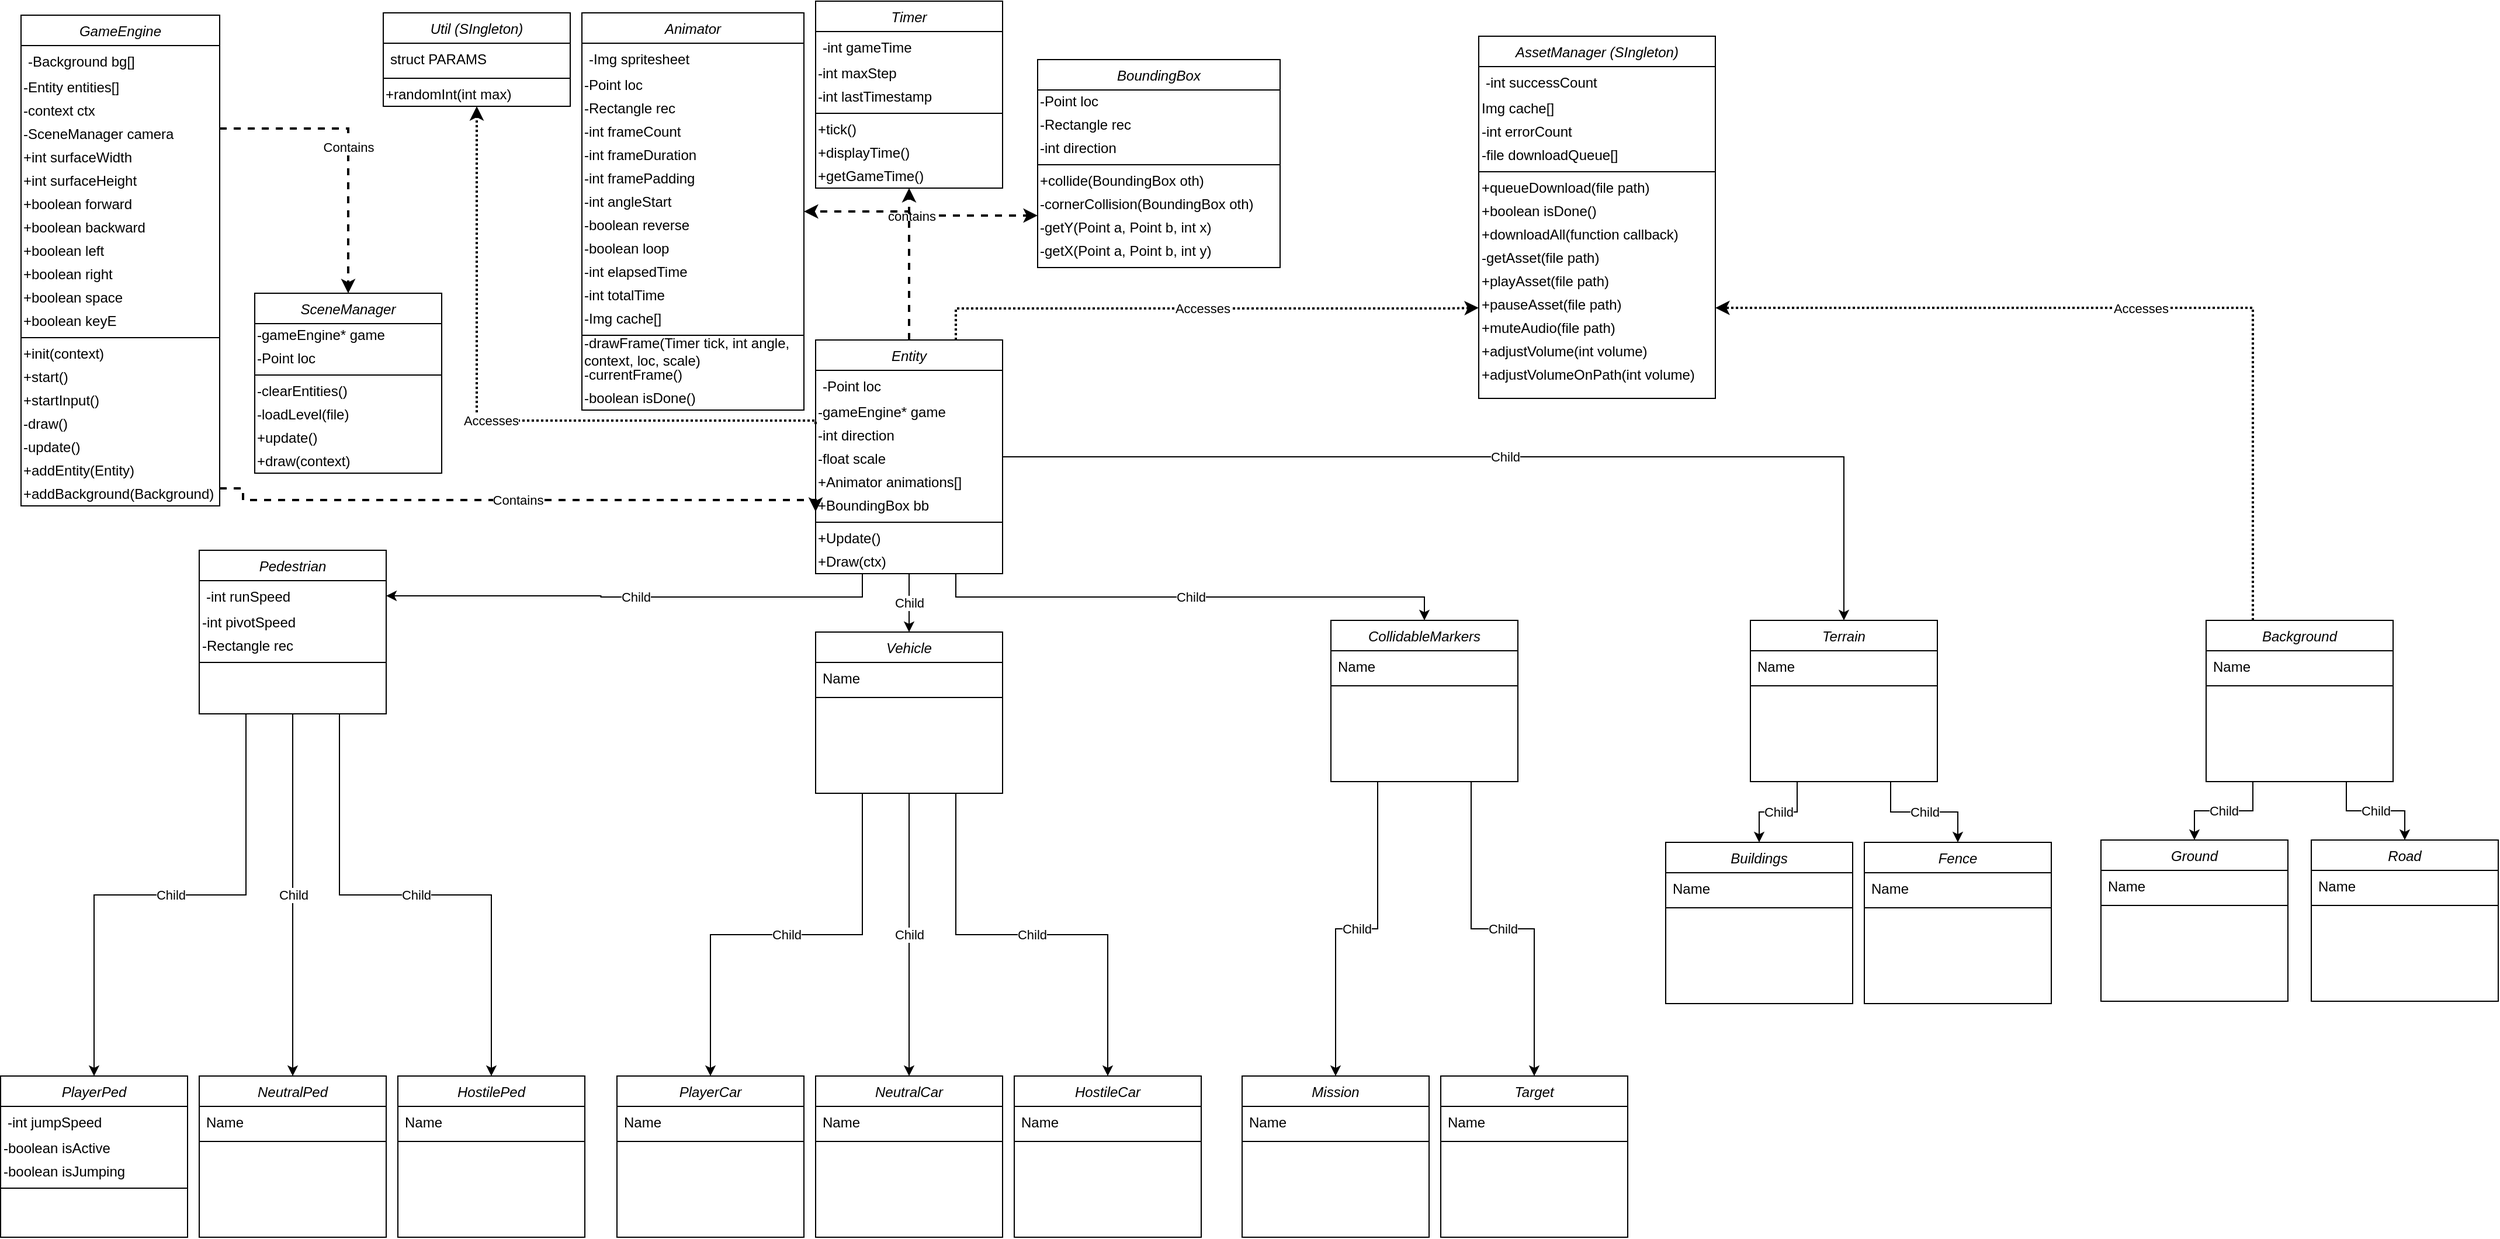 <mxfile version="14.4.3" type="device"><diagram id="C5RBs43oDa-KdzZeNtuy" name="Game"><mxGraphModel dx="967" dy="656" grid="1" gridSize="10" guides="1" tooltips="1" connect="1" arrows="1" fold="1" page="1" pageScale="1" pageWidth="827" pageHeight="1169" math="0" shadow="0"><root><mxCell id="WIyWlLk6GJQsqaUBKTNV-0"/><mxCell id="WIyWlLk6GJQsqaUBKTNV-1" parent="WIyWlLk6GJQsqaUBKTNV-0"/><mxCell id="l1KLPTebDnx1lyu9TXCn-94" value="Contains" style="edgeStyle=orthogonalEdgeStyle;rounded=0;orthogonalLoop=1;jettySize=auto;html=1;exitX=1;exitY=0.25;exitDx=0;exitDy=0;dashed=1;strokeWidth=2;entryX=0.5;entryY=0;entryDx=0;entryDy=0;" parent="WIyWlLk6GJQsqaUBKTNV-1" source="nF-2B61L3fFq7dGXR7lO-26" target="l1KLPTebDnx1lyu9TXCn-67" edge="1"><mxGeometry relative="1" as="geometry"><mxPoint x="380" y="289" as="targetPoint"/><Array as="points"><mxPoint x="320" y="119"/></Array></mxGeometry></mxCell><mxCell id="zkfFHV4jXpPFQw0GAbJ--0" value="GameEngine" style="swimlane;fontStyle=2;align=center;verticalAlign=top;childLayout=stackLayout;horizontal=1;startSize=26;horizontalStack=0;resizeParent=1;resizeLast=0;collapsible=1;marginBottom=0;rounded=0;shadow=0;strokeWidth=1;" parent="WIyWlLk6GJQsqaUBKTNV-1" vertex="1"><mxGeometry x="40" y="22" width="170" height="420" as="geometry"><mxRectangle x="230" y="140" width="160" height="26" as="alternateBounds"/></mxGeometry></mxCell><mxCell id="zkfFHV4jXpPFQw0GAbJ--1" value="-Background bg[]" style="text;align=left;verticalAlign=top;spacingLeft=4;spacingRight=4;overflow=hidden;rotatable=0;points=[[0,0.5],[1,0.5]];portConstraint=eastwest;" parent="zkfFHV4jXpPFQw0GAbJ--0" vertex="1"><mxGeometry y="26" width="170" height="26" as="geometry"/></mxCell><mxCell id="nF-2B61L3fFq7dGXR7lO-11" value="-Entity entities[]" style="text;html=1;strokeColor=none;fillColor=none;align=left;verticalAlign=middle;whiteSpace=wrap;rounded=0;" vertex="1" parent="zkfFHV4jXpPFQw0GAbJ--0"><mxGeometry y="52" width="170" height="20" as="geometry"/></mxCell><mxCell id="nF-2B61L3fFq7dGXR7lO-12" value="-context ctx" style="text;html=1;strokeColor=none;fillColor=none;align=left;verticalAlign=middle;whiteSpace=wrap;rounded=0;" vertex="1" parent="zkfFHV4jXpPFQw0GAbJ--0"><mxGeometry y="72" width="170" height="20" as="geometry"/></mxCell><mxCell id="nF-2B61L3fFq7dGXR7lO-26" value="-SceneManager camera" style="text;html=1;strokeColor=none;fillColor=none;align=left;verticalAlign=middle;whiteSpace=wrap;rounded=0;" vertex="1" parent="zkfFHV4jXpPFQw0GAbJ--0"><mxGeometry y="92" width="170" height="20" as="geometry"/></mxCell><mxCell id="nF-2B61L3fFq7dGXR7lO-23" value="+int surfaceWidth" style="text;html=1;strokeColor=none;fillColor=none;align=left;verticalAlign=middle;whiteSpace=wrap;rounded=0;" vertex="1" parent="zkfFHV4jXpPFQw0GAbJ--0"><mxGeometry y="112" width="170" height="20" as="geometry"/></mxCell><mxCell id="nF-2B61L3fFq7dGXR7lO-25" value="+int surfaceHeight" style="text;html=1;strokeColor=none;fillColor=none;align=left;verticalAlign=middle;whiteSpace=wrap;rounded=0;" vertex="1" parent="zkfFHV4jXpPFQw0GAbJ--0"><mxGeometry y="132" width="170" height="20" as="geometry"/></mxCell><mxCell id="nF-2B61L3fFq7dGXR7lO-13" value="+boolean forward" style="text;html=1;strokeColor=none;fillColor=none;align=left;verticalAlign=middle;whiteSpace=wrap;rounded=0;" vertex="1" parent="zkfFHV4jXpPFQw0GAbJ--0"><mxGeometry y="152" width="170" height="20" as="geometry"/></mxCell><mxCell id="nF-2B61L3fFq7dGXR7lO-16" value="+boolean backward" style="text;html=1;strokeColor=none;fillColor=none;align=left;verticalAlign=middle;whiteSpace=wrap;rounded=0;" vertex="1" parent="zkfFHV4jXpPFQw0GAbJ--0"><mxGeometry y="172" width="170" height="20" as="geometry"/></mxCell><mxCell id="nF-2B61L3fFq7dGXR7lO-18" value="+boolean left" style="text;html=1;strokeColor=none;fillColor=none;align=left;verticalAlign=middle;whiteSpace=wrap;rounded=0;" vertex="1" parent="zkfFHV4jXpPFQw0GAbJ--0"><mxGeometry y="192" width="170" height="20" as="geometry"/></mxCell><mxCell id="nF-2B61L3fFq7dGXR7lO-15" value="+boolean right" style="text;html=1;strokeColor=none;fillColor=none;align=left;verticalAlign=middle;whiteSpace=wrap;rounded=0;" vertex="1" parent="zkfFHV4jXpPFQw0GAbJ--0"><mxGeometry y="212" width="170" height="20" as="geometry"/></mxCell><mxCell id="nF-2B61L3fFq7dGXR7lO-17" value="+boolean space" style="text;html=1;strokeColor=none;fillColor=none;align=left;verticalAlign=middle;whiteSpace=wrap;rounded=0;" vertex="1" parent="zkfFHV4jXpPFQw0GAbJ--0"><mxGeometry y="232" width="170" height="20" as="geometry"/></mxCell><mxCell id="nF-2B61L3fFq7dGXR7lO-14" value="+boolean keyE" style="text;html=1;strokeColor=none;fillColor=none;align=left;verticalAlign=middle;whiteSpace=wrap;rounded=0;" vertex="1" parent="zkfFHV4jXpPFQw0GAbJ--0"><mxGeometry y="252" width="170" height="20" as="geometry"/></mxCell><mxCell id="zkfFHV4jXpPFQw0GAbJ--4" value="" style="line;html=1;strokeWidth=1;align=left;verticalAlign=middle;spacingTop=-1;spacingLeft=3;spacingRight=3;rotatable=0;labelPosition=right;points=[];portConstraint=eastwest;" parent="zkfFHV4jXpPFQw0GAbJ--0" vertex="1"><mxGeometry y="272" width="170" height="8" as="geometry"/></mxCell><mxCell id="nF-2B61L3fFq7dGXR7lO-19" value="+init(context)" style="text;html=1;strokeColor=none;fillColor=none;align=left;verticalAlign=middle;whiteSpace=wrap;rounded=0;" vertex="1" parent="zkfFHV4jXpPFQw0GAbJ--0"><mxGeometry y="280" width="170" height="20" as="geometry"/></mxCell><mxCell id="nF-2B61L3fFq7dGXR7lO-20" value="+start()" style="text;html=1;strokeColor=none;fillColor=none;align=left;verticalAlign=middle;whiteSpace=wrap;rounded=0;" vertex="1" parent="zkfFHV4jXpPFQw0GAbJ--0"><mxGeometry y="300" width="170" height="20" as="geometry"/></mxCell><mxCell id="nF-2B61L3fFq7dGXR7lO-21" value="+startInput()" style="text;html=1;strokeColor=none;fillColor=none;align=left;verticalAlign=middle;whiteSpace=wrap;rounded=0;" vertex="1" parent="zkfFHV4jXpPFQw0GAbJ--0"><mxGeometry y="320" width="170" height="20" as="geometry"/></mxCell><mxCell id="nF-2B61L3fFq7dGXR7lO-7" value="-draw()" style="text;html=1;strokeColor=none;fillColor=none;align=left;verticalAlign=middle;whiteSpace=wrap;rounded=0;" vertex="1" parent="zkfFHV4jXpPFQw0GAbJ--0"><mxGeometry y="340" width="170" height="20" as="geometry"/></mxCell><mxCell id="nF-2B61L3fFq7dGXR7lO-8" value="-update()" style="text;html=1;strokeColor=none;fillColor=none;align=left;verticalAlign=middle;whiteSpace=wrap;rounded=0;" vertex="1" parent="zkfFHV4jXpPFQw0GAbJ--0"><mxGeometry y="360" width="170" height="20" as="geometry"/></mxCell><mxCell id="nF-2B61L3fFq7dGXR7lO-9" value="+addEntity(Entity)" style="text;html=1;strokeColor=none;fillColor=none;align=left;verticalAlign=middle;whiteSpace=wrap;rounded=0;" vertex="1" parent="zkfFHV4jXpPFQw0GAbJ--0"><mxGeometry y="380" width="170" height="20" as="geometry"/></mxCell><mxCell id="nF-2B61L3fFq7dGXR7lO-10" value="+addBackground(Background)" style="text;html=1;strokeColor=none;fillColor=none;align=left;verticalAlign=middle;whiteSpace=wrap;rounded=0;" vertex="1" parent="zkfFHV4jXpPFQw0GAbJ--0"><mxGeometry y="400" width="170" height="20" as="geometry"/></mxCell><mxCell id="l1KLPTebDnx1lyu9TXCn-0" value="AssetManager (SIngleton)" style="swimlane;fontStyle=2;align=center;verticalAlign=top;childLayout=stackLayout;horizontal=1;startSize=26;horizontalStack=0;resizeParent=1;resizeLast=0;collapsible=1;marginBottom=0;rounded=0;shadow=0;strokeWidth=1;" parent="WIyWlLk6GJQsqaUBKTNV-1" vertex="1"><mxGeometry x="1287.5" y="40" width="202.5" height="310" as="geometry"><mxRectangle x="230" y="140" width="160" height="26" as="alternateBounds"/></mxGeometry></mxCell><mxCell id="nF-2B61L3fFq7dGXR7lO-57" value="-int successCount" style="text;align=left;verticalAlign=top;spacingLeft=4;spacingRight=4;overflow=hidden;rotatable=0;points=[[0,0.5],[1,0.5]];portConstraint=eastwest;" vertex="1" parent="l1KLPTebDnx1lyu9TXCn-0"><mxGeometry y="26" width="202.5" height="26" as="geometry"/></mxCell><mxCell id="nF-2B61L3fFq7dGXR7lO-59" value="Img cache[]" style="text;html=1;strokeColor=none;fillColor=none;align=left;verticalAlign=middle;whiteSpace=wrap;rounded=0;" vertex="1" parent="l1KLPTebDnx1lyu9TXCn-0"><mxGeometry y="52" width="202.5" height="20" as="geometry"/></mxCell><mxCell id="nF-2B61L3fFq7dGXR7lO-58" value="-int errorCount" style="text;html=1;strokeColor=none;fillColor=none;align=left;verticalAlign=middle;whiteSpace=wrap;rounded=0;" vertex="1" parent="l1KLPTebDnx1lyu9TXCn-0"><mxGeometry y="72" width="202.5" height="20" as="geometry"/></mxCell><mxCell id="nF-2B61L3fFq7dGXR7lO-60" value="-file downloadQueue[]" style="text;html=1;strokeColor=none;fillColor=none;align=left;verticalAlign=middle;whiteSpace=wrap;rounded=0;" vertex="1" parent="l1KLPTebDnx1lyu9TXCn-0"><mxGeometry y="92" width="202.5" height="20" as="geometry"/></mxCell><mxCell id="l1KLPTebDnx1lyu9TXCn-2" value="" style="line;html=1;strokeWidth=1;align=left;verticalAlign=middle;spacingTop=-1;spacingLeft=3;spacingRight=3;rotatable=0;labelPosition=right;points=[];portConstraint=eastwest;" parent="l1KLPTebDnx1lyu9TXCn-0" vertex="1"><mxGeometry y="112" width="202.5" height="8" as="geometry"/></mxCell><mxCell id="nF-2B61L3fFq7dGXR7lO-74" value="+queueDownload(file path)" style="text;html=1;align=left;verticalAlign=middle;resizable=0;points=[];autosize=1;" vertex="1" parent="l1KLPTebDnx1lyu9TXCn-0"><mxGeometry y="120" width="202.5" height="20" as="geometry"/></mxCell><mxCell id="nF-2B61L3fFq7dGXR7lO-75" value="+boolean isDone()" style="text;html=1;strokeColor=none;fillColor=none;align=left;verticalAlign=middle;whiteSpace=wrap;rounded=0;" vertex="1" parent="l1KLPTebDnx1lyu9TXCn-0"><mxGeometry y="140" width="202.5" height="20" as="geometry"/></mxCell><mxCell id="nF-2B61L3fFq7dGXR7lO-76" value="+downloadAll(function callback)" style="text;html=1;strokeColor=none;fillColor=none;align=left;verticalAlign=middle;whiteSpace=wrap;rounded=0;" vertex="1" parent="l1KLPTebDnx1lyu9TXCn-0"><mxGeometry y="160" width="202.5" height="20" as="geometry"/></mxCell><mxCell id="nF-2B61L3fFq7dGXR7lO-77" value="-getAsset(file path)" style="text;html=1;strokeColor=none;fillColor=none;align=left;verticalAlign=middle;whiteSpace=wrap;rounded=0;" vertex="1" parent="l1KLPTebDnx1lyu9TXCn-0"><mxGeometry y="180" width="202.5" height="20" as="geometry"/></mxCell><mxCell id="nF-2B61L3fFq7dGXR7lO-78" value="+playAsset(file path)" style="text;html=1;strokeColor=none;fillColor=none;align=left;verticalAlign=middle;whiteSpace=wrap;rounded=0;" vertex="1" parent="l1KLPTebDnx1lyu9TXCn-0"><mxGeometry y="200" width="202.5" height="20" as="geometry"/></mxCell><mxCell id="nF-2B61L3fFq7dGXR7lO-79" value="+pauseAsset(file path)" style="text;html=1;strokeColor=none;fillColor=none;align=left;verticalAlign=middle;whiteSpace=wrap;rounded=0;" vertex="1" parent="l1KLPTebDnx1lyu9TXCn-0"><mxGeometry y="220" width="202.5" height="20" as="geometry"/></mxCell><mxCell id="nF-2B61L3fFq7dGXR7lO-80" value="+muteAudio(file path)" style="text;html=1;strokeColor=none;fillColor=none;align=left;verticalAlign=middle;whiteSpace=wrap;rounded=0;" vertex="1" parent="l1KLPTebDnx1lyu9TXCn-0"><mxGeometry y="240" width="202.5" height="20" as="geometry"/></mxCell><mxCell id="nF-2B61L3fFq7dGXR7lO-81" value="+adjustVolume(int volume)" style="text;html=1;strokeColor=none;fillColor=none;align=left;verticalAlign=middle;whiteSpace=wrap;rounded=0;" vertex="1" parent="l1KLPTebDnx1lyu9TXCn-0"><mxGeometry y="260" width="202.5" height="20" as="geometry"/></mxCell><mxCell id="nF-2B61L3fFq7dGXR7lO-82" value="+adjustVolumeOnPath(int volume)" style="text;html=1;strokeColor=none;fillColor=none;align=left;verticalAlign=middle;whiteSpace=wrap;rounded=0;" vertex="1" parent="l1KLPTebDnx1lyu9TXCn-0"><mxGeometry y="280" width="202.5" height="20" as="geometry"/></mxCell><mxCell id="l1KLPTebDnx1lyu9TXCn-3" value="BoundingBox" style="swimlane;fontStyle=2;align=center;verticalAlign=top;childLayout=stackLayout;horizontal=1;startSize=26;horizontalStack=0;resizeParent=1;resizeLast=0;collapsible=1;marginBottom=0;rounded=0;shadow=0;strokeWidth=1;" parent="WIyWlLk6GJQsqaUBKTNV-1" vertex="1"><mxGeometry x="910" y="60" width="207.5" height="178" as="geometry"><mxRectangle x="230" y="140" width="160" height="26" as="alternateBounds"/></mxGeometry></mxCell><mxCell id="nF-2B61L3fFq7dGXR7lO-61" value="-Point loc" style="text;html=1;strokeColor=none;fillColor=none;align=left;verticalAlign=middle;whiteSpace=wrap;rounded=0;" vertex="1" parent="l1KLPTebDnx1lyu9TXCn-3"><mxGeometry y="26" width="207.5" height="20" as="geometry"/></mxCell><mxCell id="nF-2B61L3fFq7dGXR7lO-62" value="-Rectangle rec" style="text;html=1;strokeColor=none;fillColor=none;align=left;verticalAlign=middle;whiteSpace=wrap;rounded=0;" vertex="1" parent="l1KLPTebDnx1lyu9TXCn-3"><mxGeometry y="46" width="207.5" height="20" as="geometry"/></mxCell><mxCell id="nF-2B61L3fFq7dGXR7lO-63" value="-int direction" style="text;html=1;strokeColor=none;fillColor=none;align=left;verticalAlign=middle;whiteSpace=wrap;rounded=0;" vertex="1" parent="l1KLPTebDnx1lyu9TXCn-3"><mxGeometry y="66" width="207.5" height="20" as="geometry"/></mxCell><mxCell id="l1KLPTebDnx1lyu9TXCn-5" value="" style="line;html=1;strokeWidth=1;align=left;verticalAlign=middle;spacingTop=-1;spacingLeft=3;spacingRight=3;rotatable=0;labelPosition=right;points=[];portConstraint=eastwest;" parent="l1KLPTebDnx1lyu9TXCn-3" vertex="1"><mxGeometry y="86" width="207.5" height="8" as="geometry"/></mxCell><mxCell id="nF-2B61L3fFq7dGXR7lO-64" value="+collide(BoundingBox oth)" style="text;html=1;strokeColor=none;fillColor=none;align=left;verticalAlign=middle;whiteSpace=wrap;rounded=0;" vertex="1" parent="l1KLPTebDnx1lyu9TXCn-3"><mxGeometry y="94" width="207.5" height="20" as="geometry"/></mxCell><mxCell id="nF-2B61L3fFq7dGXR7lO-65" value="-cornerCollision(BoundingBox oth)" style="text;html=1;strokeColor=none;fillColor=none;align=left;verticalAlign=middle;whiteSpace=wrap;rounded=0;" vertex="1" parent="l1KLPTebDnx1lyu9TXCn-3"><mxGeometry y="114" width="207.5" height="20" as="geometry"/></mxCell><mxCell id="nF-2B61L3fFq7dGXR7lO-66" value="-getY(Point a, Point b, int x)" style="text;html=1;strokeColor=none;fillColor=none;align=left;verticalAlign=middle;whiteSpace=wrap;rounded=0;" vertex="1" parent="l1KLPTebDnx1lyu9TXCn-3"><mxGeometry y="134" width="207.5" height="20" as="geometry"/></mxCell><mxCell id="nF-2B61L3fFq7dGXR7lO-67" value="-getX(Point a, Point b, int y)" style="text;html=1;strokeColor=none;fillColor=none;align=left;verticalAlign=middle;whiteSpace=wrap;rounded=0;" vertex="1" parent="l1KLPTebDnx1lyu9TXCn-3"><mxGeometry y="154" width="207.5" height="20" as="geometry"/></mxCell><mxCell id="l1KLPTebDnx1lyu9TXCn-6" value="Animator" style="swimlane;fontStyle=2;align=center;verticalAlign=top;childLayout=stackLayout;horizontal=1;startSize=26;horizontalStack=0;resizeParent=1;resizeLast=0;collapsible=1;marginBottom=0;rounded=0;shadow=0;strokeWidth=1;" parent="WIyWlLk6GJQsqaUBKTNV-1" vertex="1"><mxGeometry x="520" y="20" width="190" height="340" as="geometry"><mxRectangle x="230" y="140" width="160" height="26" as="alternateBounds"/></mxGeometry></mxCell><mxCell id="l1KLPTebDnx1lyu9TXCn-7" value="-Img spritesheet" style="text;align=left;verticalAlign=top;spacingLeft=4;spacingRight=4;overflow=hidden;rotatable=0;points=[[0,0.5],[1,0.5]];portConstraint=eastwest;" parent="l1KLPTebDnx1lyu9TXCn-6" vertex="1"><mxGeometry y="26" width="190" height="26" as="geometry"/></mxCell><mxCell id="nF-2B61L3fFq7dGXR7lO-38" value="-Point loc" style="text;html=1;strokeColor=none;fillColor=none;align=left;verticalAlign=middle;whiteSpace=wrap;rounded=0;" vertex="1" parent="l1KLPTebDnx1lyu9TXCn-6"><mxGeometry y="52" width="190" height="20" as="geometry"/></mxCell><mxCell id="nF-2B61L3fFq7dGXR7lO-39" value="-Rectangle rec" style="text;html=1;strokeColor=none;fillColor=none;align=left;verticalAlign=middle;whiteSpace=wrap;rounded=0;" vertex="1" parent="l1KLPTebDnx1lyu9TXCn-6"><mxGeometry y="72" width="190" height="20" as="geometry"/></mxCell><mxCell id="nF-2B61L3fFq7dGXR7lO-40" value="-int frameCount" style="text;html=1;strokeColor=none;fillColor=none;align=left;verticalAlign=middle;whiteSpace=wrap;rounded=0;" vertex="1" parent="l1KLPTebDnx1lyu9TXCn-6"><mxGeometry y="92" width="190" height="20" as="geometry"/></mxCell><mxCell id="nF-2B61L3fFq7dGXR7lO-41" value="-int frameDuration" style="text;html=1;strokeColor=none;fillColor=none;align=left;verticalAlign=middle;whiteSpace=wrap;rounded=0;" vertex="1" parent="l1KLPTebDnx1lyu9TXCn-6"><mxGeometry y="112" width="190" height="20" as="geometry"/></mxCell><mxCell id="nF-2B61L3fFq7dGXR7lO-42" value="-int framePadding" style="text;html=1;strokeColor=none;fillColor=none;align=left;verticalAlign=middle;whiteSpace=wrap;rounded=0;" vertex="1" parent="l1KLPTebDnx1lyu9TXCn-6"><mxGeometry y="132" width="190" height="20" as="geometry"/></mxCell><mxCell id="nF-2B61L3fFq7dGXR7lO-43" value="-int angleStart" style="text;html=1;strokeColor=none;fillColor=none;align=left;verticalAlign=middle;whiteSpace=wrap;rounded=0;" vertex="1" parent="l1KLPTebDnx1lyu9TXCn-6"><mxGeometry y="152" width="190" height="20" as="geometry"/></mxCell><mxCell id="nF-2B61L3fFq7dGXR7lO-44" value="-boolean reverse" style="text;html=1;strokeColor=none;fillColor=none;align=left;verticalAlign=middle;whiteSpace=wrap;rounded=0;" vertex="1" parent="l1KLPTebDnx1lyu9TXCn-6"><mxGeometry y="172" width="190" height="20" as="geometry"/></mxCell><mxCell id="nF-2B61L3fFq7dGXR7lO-45" value="-boolean loop" style="text;html=1;strokeColor=none;fillColor=none;align=left;verticalAlign=middle;whiteSpace=wrap;rounded=0;" vertex="1" parent="l1KLPTebDnx1lyu9TXCn-6"><mxGeometry y="192" width="190" height="20" as="geometry"/></mxCell><mxCell id="nF-2B61L3fFq7dGXR7lO-46" value="-int elapsedTime" style="text;html=1;strokeColor=none;fillColor=none;align=left;verticalAlign=middle;whiteSpace=wrap;rounded=0;" vertex="1" parent="l1KLPTebDnx1lyu9TXCn-6"><mxGeometry y="212" width="190" height="20" as="geometry"/></mxCell><mxCell id="nF-2B61L3fFq7dGXR7lO-47" value="-int totalTime" style="text;html=1;strokeColor=none;fillColor=none;align=left;verticalAlign=middle;whiteSpace=wrap;rounded=0;" vertex="1" parent="l1KLPTebDnx1lyu9TXCn-6"><mxGeometry y="232" width="190" height="20" as="geometry"/></mxCell><mxCell id="nF-2B61L3fFq7dGXR7lO-48" value="-Img cache[]" style="text;html=1;strokeColor=none;fillColor=none;align=left;verticalAlign=middle;whiteSpace=wrap;rounded=0;" vertex="1" parent="l1KLPTebDnx1lyu9TXCn-6"><mxGeometry y="252" width="190" height="20" as="geometry"/></mxCell><mxCell id="l1KLPTebDnx1lyu9TXCn-8" value="" style="line;html=1;strokeWidth=1;align=left;verticalAlign=middle;spacingTop=-1;spacingLeft=3;spacingRight=3;rotatable=0;labelPosition=right;points=[];portConstraint=eastwest;" parent="l1KLPTebDnx1lyu9TXCn-6" vertex="1"><mxGeometry y="272" width="190" height="8" as="geometry"/></mxCell><mxCell id="nF-2B61L3fFq7dGXR7lO-49" value="-drawFrame(Timer tick, int angle, context, loc, scale)" style="text;html=1;strokeColor=none;fillColor=none;align=left;verticalAlign=middle;whiteSpace=wrap;rounded=0;" vertex="1" parent="l1KLPTebDnx1lyu9TXCn-6"><mxGeometry y="280" width="190" height="20" as="geometry"/></mxCell><mxCell id="nF-2B61L3fFq7dGXR7lO-50" value="-currentFrame()" style="text;html=1;strokeColor=none;fillColor=none;align=left;verticalAlign=middle;whiteSpace=wrap;rounded=0;" vertex="1" parent="l1KLPTebDnx1lyu9TXCn-6"><mxGeometry y="300" width="190" height="20" as="geometry"/></mxCell><mxCell id="nF-2B61L3fFq7dGXR7lO-51" value="-boolean isDone()" style="text;html=1;strokeColor=none;fillColor=none;align=left;verticalAlign=middle;whiteSpace=wrap;rounded=0;" vertex="1" parent="l1KLPTebDnx1lyu9TXCn-6"><mxGeometry y="320" width="190" height="20" as="geometry"/></mxCell><mxCell id="l1KLPTebDnx1lyu9TXCn-92" value="Child" style="edgeStyle=orthogonalEdgeStyle;rounded=0;orthogonalLoop=1;jettySize=auto;html=1;exitX=0.25;exitY=1;exitDx=0;exitDy=0;entryX=0.5;entryY=0;entryDx=0;entryDy=0;" parent="WIyWlLk6GJQsqaUBKTNV-1" source="l1KLPTebDnx1lyu9TXCn-9" target="l1KLPTebDnx1lyu9TXCn-12" edge="1"><mxGeometry relative="1" as="geometry"/></mxCell><mxCell id="l1KLPTebDnx1lyu9TXCn-93" value="Child" style="edgeStyle=orthogonalEdgeStyle;rounded=0;orthogonalLoop=1;jettySize=auto;html=1;exitX=0.75;exitY=1;exitDx=0;exitDy=0;entryX=0.5;entryY=0;entryDx=0;entryDy=0;" parent="WIyWlLk6GJQsqaUBKTNV-1" source="l1KLPTebDnx1lyu9TXCn-9" target="l1KLPTebDnx1lyu9TXCn-15" edge="1"><mxGeometry relative="1" as="geometry"/></mxCell><mxCell id="l1KLPTebDnx1lyu9TXCn-98" value="Accesses" style="edgeStyle=orthogonalEdgeStyle;rounded=0;orthogonalLoop=1;jettySize=auto;html=1;exitX=0.25;exitY=0;exitDx=0;exitDy=0;entryX=1;entryY=0.75;entryDx=0;entryDy=0;strokeWidth=2;dashed=1;dashPattern=1 1;" parent="WIyWlLk6GJQsqaUBKTNV-1" source="l1KLPTebDnx1lyu9TXCn-9" target="l1KLPTebDnx1lyu9TXCn-0" edge="1"><mxGeometry relative="1" as="geometry"/></mxCell><mxCell id="l1KLPTebDnx1lyu9TXCn-9" value="Background" style="swimlane;fontStyle=2;align=center;verticalAlign=top;childLayout=stackLayout;horizontal=1;startSize=26;horizontalStack=0;resizeParent=1;resizeLast=0;collapsible=1;marginBottom=0;rounded=0;shadow=0;strokeWidth=1;" parent="WIyWlLk6GJQsqaUBKTNV-1" vertex="1"><mxGeometry x="1910" y="540" width="160" height="138" as="geometry"><mxRectangle x="230" y="140" width="160" height="26" as="alternateBounds"/></mxGeometry></mxCell><mxCell id="l1KLPTebDnx1lyu9TXCn-10" value="Name" style="text;align=left;verticalAlign=top;spacingLeft=4;spacingRight=4;overflow=hidden;rotatable=0;points=[[0,0.5],[1,0.5]];portConstraint=eastwest;" parent="l1KLPTebDnx1lyu9TXCn-9" vertex="1"><mxGeometry y="26" width="160" height="26" as="geometry"/></mxCell><mxCell id="l1KLPTebDnx1lyu9TXCn-11" value="" style="line;html=1;strokeWidth=1;align=left;verticalAlign=middle;spacingTop=-1;spacingLeft=3;spacingRight=3;rotatable=0;labelPosition=right;points=[];portConstraint=eastwest;" parent="l1KLPTebDnx1lyu9TXCn-9" vertex="1"><mxGeometry y="52" width="160" height="8" as="geometry"/></mxCell><mxCell id="l1KLPTebDnx1lyu9TXCn-12" value="Ground" style="swimlane;fontStyle=2;align=center;verticalAlign=top;childLayout=stackLayout;horizontal=1;startSize=26;horizontalStack=0;resizeParent=1;resizeLast=0;collapsible=1;marginBottom=0;rounded=0;shadow=0;strokeWidth=1;" parent="WIyWlLk6GJQsqaUBKTNV-1" vertex="1"><mxGeometry x="1820" y="728" width="160" height="138" as="geometry"><mxRectangle x="230" y="140" width="160" height="26" as="alternateBounds"/></mxGeometry></mxCell><mxCell id="l1KLPTebDnx1lyu9TXCn-13" value="Name" style="text;align=left;verticalAlign=top;spacingLeft=4;spacingRight=4;overflow=hidden;rotatable=0;points=[[0,0.5],[1,0.5]];portConstraint=eastwest;" parent="l1KLPTebDnx1lyu9TXCn-12" vertex="1"><mxGeometry y="26" width="160" height="26" as="geometry"/></mxCell><mxCell id="l1KLPTebDnx1lyu9TXCn-14" value="" style="line;html=1;strokeWidth=1;align=left;verticalAlign=middle;spacingTop=-1;spacingLeft=3;spacingRight=3;rotatable=0;labelPosition=right;points=[];portConstraint=eastwest;" parent="l1KLPTebDnx1lyu9TXCn-12" vertex="1"><mxGeometry y="52" width="160" height="8" as="geometry"/></mxCell><mxCell id="l1KLPTebDnx1lyu9TXCn-15" value="Road" style="swimlane;fontStyle=2;align=center;verticalAlign=top;childLayout=stackLayout;horizontal=1;startSize=26;horizontalStack=0;resizeParent=1;resizeLast=0;collapsible=1;marginBottom=0;rounded=0;shadow=0;strokeWidth=1;" parent="WIyWlLk6GJQsqaUBKTNV-1" vertex="1"><mxGeometry x="2000" y="728" width="160" height="138" as="geometry"><mxRectangle x="230" y="140" width="160" height="26" as="alternateBounds"/></mxGeometry></mxCell><mxCell id="l1KLPTebDnx1lyu9TXCn-16" value="Name" style="text;align=left;verticalAlign=top;spacingLeft=4;spacingRight=4;overflow=hidden;rotatable=0;points=[[0,0.5],[1,0.5]];portConstraint=eastwest;" parent="l1KLPTebDnx1lyu9TXCn-15" vertex="1"><mxGeometry y="26" width="160" height="26" as="geometry"/></mxCell><mxCell id="l1KLPTebDnx1lyu9TXCn-17" value="" style="line;html=1;strokeWidth=1;align=left;verticalAlign=middle;spacingTop=-1;spacingLeft=3;spacingRight=3;rotatable=0;labelPosition=right;points=[];portConstraint=eastwest;" parent="l1KLPTebDnx1lyu9TXCn-15" vertex="1"><mxGeometry y="52" width="160" height="8" as="geometry"/></mxCell><mxCell id="l1KLPTebDnx1lyu9TXCn-18" value="Buildings" style="swimlane;fontStyle=2;align=center;verticalAlign=top;childLayout=stackLayout;horizontal=1;startSize=26;horizontalStack=0;resizeParent=1;resizeLast=0;collapsible=1;marginBottom=0;rounded=0;shadow=0;strokeWidth=1;" parent="WIyWlLk6GJQsqaUBKTNV-1" vertex="1"><mxGeometry x="1447.5" y="730" width="160" height="138" as="geometry"><mxRectangle x="230" y="140" width="160" height="26" as="alternateBounds"/></mxGeometry></mxCell><mxCell id="l1KLPTebDnx1lyu9TXCn-19" value="Name" style="text;align=left;verticalAlign=top;spacingLeft=4;spacingRight=4;overflow=hidden;rotatable=0;points=[[0,0.5],[1,0.5]];portConstraint=eastwest;" parent="l1KLPTebDnx1lyu9TXCn-18" vertex="1"><mxGeometry y="26" width="160" height="26" as="geometry"/></mxCell><mxCell id="l1KLPTebDnx1lyu9TXCn-20" value="" style="line;html=1;strokeWidth=1;align=left;verticalAlign=middle;spacingTop=-1;spacingLeft=3;spacingRight=3;rotatable=0;labelPosition=right;points=[];portConstraint=eastwest;" parent="l1KLPTebDnx1lyu9TXCn-18" vertex="1"><mxGeometry y="52" width="160" height="8" as="geometry"/></mxCell><mxCell id="l1KLPTebDnx1lyu9TXCn-82" value="Child" style="edgeStyle=orthogonalEdgeStyle;rounded=0;orthogonalLoop=1;jettySize=auto;html=1;exitX=0.25;exitY=1;exitDx=0;exitDy=0;entryX=0.5;entryY=0;entryDx=0;entryDy=0;" parent="WIyWlLk6GJQsqaUBKTNV-1" source="l1KLPTebDnx1lyu9TXCn-21" target="l1KLPTebDnx1lyu9TXCn-33" edge="1"><mxGeometry relative="1" as="geometry"/></mxCell><mxCell id="l1KLPTebDnx1lyu9TXCn-83" value="Child" style="edgeStyle=orthogonalEdgeStyle;rounded=0;orthogonalLoop=1;jettySize=auto;html=1;exitX=0.5;exitY=1;exitDx=0;exitDy=0;entryX=0.5;entryY=0;entryDx=0;entryDy=0;" parent="WIyWlLk6GJQsqaUBKTNV-1" source="l1KLPTebDnx1lyu9TXCn-21" target="l1KLPTebDnx1lyu9TXCn-36" edge="1"><mxGeometry relative="1" as="geometry"/></mxCell><mxCell id="l1KLPTebDnx1lyu9TXCn-84" value="Child" style="edgeStyle=orthogonalEdgeStyle;rounded=0;orthogonalLoop=1;jettySize=auto;html=1;exitX=0.75;exitY=1;exitDx=0;exitDy=0;entryX=0.5;entryY=0;entryDx=0;entryDy=0;" parent="WIyWlLk6GJQsqaUBKTNV-1" source="l1KLPTebDnx1lyu9TXCn-21" target="l1KLPTebDnx1lyu9TXCn-49" edge="1"><mxGeometry relative="1" as="geometry"/></mxCell><mxCell id="l1KLPTebDnx1lyu9TXCn-21" value="Pedestrian" style="swimlane;fontStyle=2;align=center;verticalAlign=top;childLayout=stackLayout;horizontal=1;startSize=26;horizontalStack=0;resizeParent=1;resizeLast=0;collapsible=1;marginBottom=0;rounded=0;shadow=0;strokeWidth=1;" parent="WIyWlLk6GJQsqaUBKTNV-1" vertex="1"><mxGeometry x="192.5" y="480" width="160" height="140" as="geometry"><mxRectangle x="230" y="140" width="160" height="26" as="alternateBounds"/></mxGeometry></mxCell><mxCell id="l1KLPTebDnx1lyu9TXCn-22" value="-int runSpeed" style="text;align=left;verticalAlign=top;spacingLeft=4;spacingRight=4;overflow=hidden;rotatable=0;points=[[0,0.5],[1,0.5]];portConstraint=eastwest;" parent="l1KLPTebDnx1lyu9TXCn-21" vertex="1"><mxGeometry y="26" width="160" height="26" as="geometry"/></mxCell><mxCell id="nF-2B61L3fFq7dGXR7lO-84" value="-int pivotSpeed" style="text;html=1;strokeColor=none;fillColor=none;align=left;verticalAlign=middle;whiteSpace=wrap;rounded=0;" vertex="1" parent="l1KLPTebDnx1lyu9TXCn-21"><mxGeometry y="52" width="160" height="20" as="geometry"/></mxCell><mxCell id="nF-2B61L3fFq7dGXR7lO-85" value="-Rectangle rec" style="text;html=1;strokeColor=none;fillColor=none;align=left;verticalAlign=middle;whiteSpace=wrap;rounded=0;" vertex="1" parent="l1KLPTebDnx1lyu9TXCn-21"><mxGeometry y="72" width="160" height="20" as="geometry"/></mxCell><mxCell id="l1KLPTebDnx1lyu9TXCn-23" value="" style="line;html=1;strokeWidth=1;align=left;verticalAlign=middle;spacingTop=-1;spacingLeft=3;spacingRight=3;rotatable=0;labelPosition=right;points=[];portConstraint=eastwest;" parent="l1KLPTebDnx1lyu9TXCn-21" vertex="1"><mxGeometry y="92" width="160" height="8" as="geometry"/></mxCell><mxCell id="l1KLPTebDnx1lyu9TXCn-85" value="Child" style="edgeStyle=orthogonalEdgeStyle;rounded=0;orthogonalLoop=1;jettySize=auto;html=1;exitX=0.5;exitY=1;exitDx=0;exitDy=0;entryX=0.5;entryY=0;entryDx=0;entryDy=0;" parent="WIyWlLk6GJQsqaUBKTNV-1" source="l1KLPTebDnx1lyu9TXCn-24" target="l1KLPTebDnx1lyu9TXCn-30" edge="1"><mxGeometry relative="1" as="geometry"/></mxCell><mxCell id="l1KLPTebDnx1lyu9TXCn-86" value="Child" style="edgeStyle=orthogonalEdgeStyle;rounded=0;orthogonalLoop=1;jettySize=auto;html=1;exitX=0.25;exitY=1;exitDx=0;exitDy=0;entryX=0.5;entryY=0;entryDx=0;entryDy=0;" parent="WIyWlLk6GJQsqaUBKTNV-1" source="l1KLPTebDnx1lyu9TXCn-24" target="l1KLPTebDnx1lyu9TXCn-27" edge="1"><mxGeometry relative="1" as="geometry"/></mxCell><mxCell id="l1KLPTebDnx1lyu9TXCn-87" value="Child" style="edgeStyle=orthogonalEdgeStyle;rounded=0;orthogonalLoop=1;jettySize=auto;html=1;exitX=0.75;exitY=1;exitDx=0;exitDy=0;entryX=0.5;entryY=0;entryDx=0;entryDy=0;" parent="WIyWlLk6GJQsqaUBKTNV-1" source="l1KLPTebDnx1lyu9TXCn-24" target="l1KLPTebDnx1lyu9TXCn-52" edge="1"><mxGeometry relative="1" as="geometry"/></mxCell><mxCell id="l1KLPTebDnx1lyu9TXCn-24" value="Vehicle" style="swimlane;fontStyle=2;align=center;verticalAlign=top;childLayout=stackLayout;horizontal=1;startSize=26;horizontalStack=0;resizeParent=1;resizeLast=0;collapsible=1;marginBottom=0;rounded=0;shadow=0;strokeWidth=1;" parent="WIyWlLk6GJQsqaUBKTNV-1" vertex="1"><mxGeometry x="720" y="550" width="160" height="138" as="geometry"><mxRectangle x="230" y="140" width="160" height="26" as="alternateBounds"/></mxGeometry></mxCell><mxCell id="l1KLPTebDnx1lyu9TXCn-25" value="Name" style="text;align=left;verticalAlign=top;spacingLeft=4;spacingRight=4;overflow=hidden;rotatable=0;points=[[0,0.5],[1,0.5]];portConstraint=eastwest;" parent="l1KLPTebDnx1lyu9TXCn-24" vertex="1"><mxGeometry y="26" width="160" height="26" as="geometry"/></mxCell><mxCell id="l1KLPTebDnx1lyu9TXCn-26" value="" style="line;html=1;strokeWidth=1;align=left;verticalAlign=middle;spacingTop=-1;spacingLeft=3;spacingRight=3;rotatable=0;labelPosition=right;points=[];portConstraint=eastwest;" parent="l1KLPTebDnx1lyu9TXCn-24" vertex="1"><mxGeometry y="52" width="160" height="8" as="geometry"/></mxCell><mxCell id="l1KLPTebDnx1lyu9TXCn-27" value="PlayerCar" style="swimlane;fontStyle=2;align=center;verticalAlign=top;childLayout=stackLayout;horizontal=1;startSize=26;horizontalStack=0;resizeParent=1;resizeLast=0;collapsible=1;marginBottom=0;rounded=0;shadow=0;strokeWidth=1;" parent="WIyWlLk6GJQsqaUBKTNV-1" vertex="1"><mxGeometry x="550" y="930" width="160" height="138" as="geometry"><mxRectangle x="230" y="140" width="160" height="26" as="alternateBounds"/></mxGeometry></mxCell><mxCell id="l1KLPTebDnx1lyu9TXCn-28" value="Name" style="text;align=left;verticalAlign=top;spacingLeft=4;spacingRight=4;overflow=hidden;rotatable=0;points=[[0,0.5],[1,0.5]];portConstraint=eastwest;" parent="l1KLPTebDnx1lyu9TXCn-27" vertex="1"><mxGeometry y="26" width="160" height="26" as="geometry"/></mxCell><mxCell id="l1KLPTebDnx1lyu9TXCn-29" value="" style="line;html=1;strokeWidth=1;align=left;verticalAlign=middle;spacingTop=-1;spacingLeft=3;spacingRight=3;rotatable=0;labelPosition=right;points=[];portConstraint=eastwest;" parent="l1KLPTebDnx1lyu9TXCn-27" vertex="1"><mxGeometry y="52" width="160" height="8" as="geometry"/></mxCell><mxCell id="l1KLPTebDnx1lyu9TXCn-30" value="NeutralCar" style="swimlane;fontStyle=2;align=center;verticalAlign=top;childLayout=stackLayout;horizontal=1;startSize=26;horizontalStack=0;resizeParent=1;resizeLast=0;collapsible=1;marginBottom=0;rounded=0;shadow=0;strokeWidth=1;" parent="WIyWlLk6GJQsqaUBKTNV-1" vertex="1"><mxGeometry x="720" y="930" width="160" height="138" as="geometry"><mxRectangle x="230" y="140" width="160" height="26" as="alternateBounds"/></mxGeometry></mxCell><mxCell id="l1KLPTebDnx1lyu9TXCn-31" value="Name" style="text;align=left;verticalAlign=top;spacingLeft=4;spacingRight=4;overflow=hidden;rotatable=0;points=[[0,0.5],[1,0.5]];portConstraint=eastwest;" parent="l1KLPTebDnx1lyu9TXCn-30" vertex="1"><mxGeometry y="26" width="160" height="26" as="geometry"/></mxCell><mxCell id="l1KLPTebDnx1lyu9TXCn-32" value="" style="line;html=1;strokeWidth=1;align=left;verticalAlign=middle;spacingTop=-1;spacingLeft=3;spacingRight=3;rotatable=0;labelPosition=right;points=[];portConstraint=eastwest;" parent="l1KLPTebDnx1lyu9TXCn-30" vertex="1"><mxGeometry y="52" width="160" height="8" as="geometry"/></mxCell><mxCell id="l1KLPTebDnx1lyu9TXCn-33" value="PlayerPed" style="swimlane;fontStyle=2;align=center;verticalAlign=top;childLayout=stackLayout;horizontal=1;startSize=26;horizontalStack=0;resizeParent=1;resizeLast=0;collapsible=1;marginBottom=0;rounded=0;shadow=0;strokeWidth=1;" parent="WIyWlLk6GJQsqaUBKTNV-1" vertex="1"><mxGeometry x="22.5" y="930" width="160" height="138" as="geometry"><mxRectangle x="230" y="140" width="160" height="26" as="alternateBounds"/></mxGeometry></mxCell><mxCell id="l1KLPTebDnx1lyu9TXCn-34" value="-int jumpSpeed" style="text;align=left;verticalAlign=top;spacingLeft=4;spacingRight=4;overflow=hidden;rotatable=0;points=[[0,0.5],[1,0.5]];portConstraint=eastwest;" parent="l1KLPTebDnx1lyu9TXCn-33" vertex="1"><mxGeometry y="26" width="160" height="26" as="geometry"/></mxCell><mxCell id="nF-2B61L3fFq7dGXR7lO-86" value="-boolean isActive" style="text;html=1;strokeColor=none;fillColor=none;align=left;verticalAlign=middle;whiteSpace=wrap;rounded=0;" vertex="1" parent="l1KLPTebDnx1lyu9TXCn-33"><mxGeometry y="52" width="160" height="20" as="geometry"/></mxCell><mxCell id="nF-2B61L3fFq7dGXR7lO-87" value="-boolean isJumping" style="text;html=1;strokeColor=none;fillColor=none;align=left;verticalAlign=middle;whiteSpace=wrap;rounded=0;" vertex="1" parent="l1KLPTebDnx1lyu9TXCn-33"><mxGeometry y="72" width="160" height="20" as="geometry"/></mxCell><mxCell id="l1KLPTebDnx1lyu9TXCn-35" value="" style="line;html=1;strokeWidth=1;align=left;verticalAlign=middle;spacingTop=-1;spacingLeft=3;spacingRight=3;rotatable=0;labelPosition=right;points=[];portConstraint=eastwest;" parent="l1KLPTebDnx1lyu9TXCn-33" vertex="1"><mxGeometry y="92" width="160" height="8" as="geometry"/></mxCell><mxCell id="l1KLPTebDnx1lyu9TXCn-36" value="NeutralPed" style="swimlane;fontStyle=2;align=center;verticalAlign=top;childLayout=stackLayout;horizontal=1;startSize=26;horizontalStack=0;resizeParent=1;resizeLast=0;collapsible=1;marginBottom=0;rounded=0;shadow=0;strokeWidth=1;" parent="WIyWlLk6GJQsqaUBKTNV-1" vertex="1"><mxGeometry x="192.5" y="930" width="160" height="138" as="geometry"><mxRectangle x="230" y="140" width="160" height="26" as="alternateBounds"/></mxGeometry></mxCell><mxCell id="l1KLPTebDnx1lyu9TXCn-37" value="Name" style="text;align=left;verticalAlign=top;spacingLeft=4;spacingRight=4;overflow=hidden;rotatable=0;points=[[0,0.5],[1,0.5]];portConstraint=eastwest;" parent="l1KLPTebDnx1lyu9TXCn-36" vertex="1"><mxGeometry y="26" width="160" height="26" as="geometry"/></mxCell><mxCell id="l1KLPTebDnx1lyu9TXCn-38" value="" style="line;html=1;strokeWidth=1;align=left;verticalAlign=middle;spacingTop=-1;spacingLeft=3;spacingRight=3;rotatable=0;labelPosition=right;points=[];portConstraint=eastwest;" parent="l1KLPTebDnx1lyu9TXCn-36" vertex="1"><mxGeometry y="52" width="160" height="8" as="geometry"/></mxCell><mxCell id="l1KLPTebDnx1lyu9TXCn-88" value="Child" style="edgeStyle=orthogonalEdgeStyle;rounded=0;orthogonalLoop=1;jettySize=auto;html=1;exitX=0.25;exitY=1;exitDx=0;exitDy=0;entryX=0.5;entryY=0;entryDx=0;entryDy=0;" parent="WIyWlLk6GJQsqaUBKTNV-1" source="l1KLPTebDnx1lyu9TXCn-39" target="l1KLPTebDnx1lyu9TXCn-42" edge="1"><mxGeometry relative="1" as="geometry"/></mxCell><mxCell id="l1KLPTebDnx1lyu9TXCn-89" value="Child" style="edgeStyle=orthogonalEdgeStyle;rounded=0;orthogonalLoop=1;jettySize=auto;html=1;exitX=0.75;exitY=1;exitDx=0;exitDy=0;entryX=0.5;entryY=0;entryDx=0;entryDy=0;" parent="WIyWlLk6GJQsqaUBKTNV-1" source="l1KLPTebDnx1lyu9TXCn-39" target="l1KLPTebDnx1lyu9TXCn-45" edge="1"><mxGeometry relative="1" as="geometry"/></mxCell><mxCell id="l1KLPTebDnx1lyu9TXCn-39" value="CollidableMarkers" style="swimlane;fontStyle=2;align=center;verticalAlign=top;childLayout=stackLayout;horizontal=1;startSize=26;horizontalStack=0;resizeParent=1;resizeLast=0;collapsible=1;marginBottom=0;rounded=0;shadow=0;strokeWidth=1;" parent="WIyWlLk6GJQsqaUBKTNV-1" vertex="1"><mxGeometry x="1161" y="540" width="160" height="138" as="geometry"><mxRectangle x="230" y="140" width="160" height="26" as="alternateBounds"/></mxGeometry></mxCell><mxCell id="l1KLPTebDnx1lyu9TXCn-40" value="Name" style="text;align=left;verticalAlign=top;spacingLeft=4;spacingRight=4;overflow=hidden;rotatable=0;points=[[0,0.5],[1,0.5]];portConstraint=eastwest;" parent="l1KLPTebDnx1lyu9TXCn-39" vertex="1"><mxGeometry y="26" width="160" height="26" as="geometry"/></mxCell><mxCell id="l1KLPTebDnx1lyu9TXCn-41" value="" style="line;html=1;strokeWidth=1;align=left;verticalAlign=middle;spacingTop=-1;spacingLeft=3;spacingRight=3;rotatable=0;labelPosition=right;points=[];portConstraint=eastwest;" parent="l1KLPTebDnx1lyu9TXCn-39" vertex="1"><mxGeometry y="52" width="160" height="8" as="geometry"/></mxCell><mxCell id="l1KLPTebDnx1lyu9TXCn-42" value="Mission" style="swimlane;fontStyle=2;align=center;verticalAlign=top;childLayout=stackLayout;horizontal=1;startSize=26;horizontalStack=0;resizeParent=1;resizeLast=0;collapsible=1;marginBottom=0;rounded=0;shadow=0;strokeWidth=1;" parent="WIyWlLk6GJQsqaUBKTNV-1" vertex="1"><mxGeometry x="1085" y="930" width="160" height="138" as="geometry"><mxRectangle x="230" y="140" width="160" height="26" as="alternateBounds"/></mxGeometry></mxCell><mxCell id="l1KLPTebDnx1lyu9TXCn-43" value="Name" style="text;align=left;verticalAlign=top;spacingLeft=4;spacingRight=4;overflow=hidden;rotatable=0;points=[[0,0.5],[1,0.5]];portConstraint=eastwest;" parent="l1KLPTebDnx1lyu9TXCn-42" vertex="1"><mxGeometry y="26" width="160" height="26" as="geometry"/></mxCell><mxCell id="l1KLPTebDnx1lyu9TXCn-44" value="" style="line;html=1;strokeWidth=1;align=left;verticalAlign=middle;spacingTop=-1;spacingLeft=3;spacingRight=3;rotatable=0;labelPosition=right;points=[];portConstraint=eastwest;" parent="l1KLPTebDnx1lyu9TXCn-42" vertex="1"><mxGeometry y="52" width="160" height="8" as="geometry"/></mxCell><mxCell id="l1KLPTebDnx1lyu9TXCn-45" value="Target" style="swimlane;fontStyle=2;align=center;verticalAlign=top;childLayout=stackLayout;horizontal=1;startSize=26;horizontalStack=0;resizeParent=1;resizeLast=0;collapsible=1;marginBottom=0;rounded=0;shadow=0;strokeWidth=1;" parent="WIyWlLk6GJQsqaUBKTNV-1" vertex="1"><mxGeometry x="1255" y="930" width="160" height="138" as="geometry"><mxRectangle x="230" y="140" width="160" height="26" as="alternateBounds"/></mxGeometry></mxCell><mxCell id="l1KLPTebDnx1lyu9TXCn-46" value="Name" style="text;align=left;verticalAlign=top;spacingLeft=4;spacingRight=4;overflow=hidden;rotatable=0;points=[[0,0.5],[1,0.5]];portConstraint=eastwest;" parent="l1KLPTebDnx1lyu9TXCn-45" vertex="1"><mxGeometry y="26" width="160" height="26" as="geometry"/></mxCell><mxCell id="l1KLPTebDnx1lyu9TXCn-47" value="" style="line;html=1;strokeWidth=1;align=left;verticalAlign=middle;spacingTop=-1;spacingLeft=3;spacingRight=3;rotatable=0;labelPosition=right;points=[];portConstraint=eastwest;" parent="l1KLPTebDnx1lyu9TXCn-45" vertex="1"><mxGeometry y="52" width="160" height="8" as="geometry"/></mxCell><mxCell id="l1KLPTebDnx1lyu9TXCn-49" value="HostilePed" style="swimlane;fontStyle=2;align=center;verticalAlign=top;childLayout=stackLayout;horizontal=1;startSize=26;horizontalStack=0;resizeParent=1;resizeLast=0;collapsible=1;marginBottom=0;rounded=0;shadow=0;strokeWidth=1;" parent="WIyWlLk6GJQsqaUBKTNV-1" vertex="1"><mxGeometry x="362.5" y="930" width="160" height="138" as="geometry"><mxRectangle x="230" y="140" width="160" height="26" as="alternateBounds"/></mxGeometry></mxCell><mxCell id="l1KLPTebDnx1lyu9TXCn-50" value="Name" style="text;align=left;verticalAlign=top;spacingLeft=4;spacingRight=4;overflow=hidden;rotatable=0;points=[[0,0.5],[1,0.5]];portConstraint=eastwest;" parent="l1KLPTebDnx1lyu9TXCn-49" vertex="1"><mxGeometry y="26" width="160" height="26" as="geometry"/></mxCell><mxCell id="l1KLPTebDnx1lyu9TXCn-51" value="" style="line;html=1;strokeWidth=1;align=left;verticalAlign=middle;spacingTop=-1;spacingLeft=3;spacingRight=3;rotatable=0;labelPosition=right;points=[];portConstraint=eastwest;" parent="l1KLPTebDnx1lyu9TXCn-49" vertex="1"><mxGeometry y="52" width="160" height="8" as="geometry"/></mxCell><mxCell id="l1KLPTebDnx1lyu9TXCn-52" value="HostileCar" style="swimlane;fontStyle=2;align=center;verticalAlign=top;childLayout=stackLayout;horizontal=1;startSize=26;horizontalStack=0;resizeParent=1;resizeLast=0;collapsible=1;marginBottom=0;rounded=0;shadow=0;strokeWidth=1;" parent="WIyWlLk6GJQsqaUBKTNV-1" vertex="1"><mxGeometry x="890" y="930" width="160" height="138" as="geometry"><mxRectangle x="230" y="140" width="160" height="26" as="alternateBounds"/></mxGeometry></mxCell><mxCell id="l1KLPTebDnx1lyu9TXCn-53" value="Name" style="text;align=left;verticalAlign=top;spacingLeft=4;spacingRight=4;overflow=hidden;rotatable=0;points=[[0,0.5],[1,0.5]];portConstraint=eastwest;" parent="l1KLPTebDnx1lyu9TXCn-52" vertex="1"><mxGeometry y="26" width="160" height="26" as="geometry"/></mxCell><mxCell id="l1KLPTebDnx1lyu9TXCn-54" value="" style="line;html=1;strokeWidth=1;align=left;verticalAlign=middle;spacingTop=-1;spacingLeft=3;spacingRight=3;rotatable=0;labelPosition=right;points=[];portConstraint=eastwest;" parent="l1KLPTebDnx1lyu9TXCn-52" vertex="1"><mxGeometry y="52" width="160" height="8" as="geometry"/></mxCell><mxCell id="l1KLPTebDnx1lyu9TXCn-78" value="Child" style="edgeStyle=orthogonalEdgeStyle;rounded=0;orthogonalLoop=1;jettySize=auto;html=1;exitX=0.5;exitY=1;exitDx=0;exitDy=0;entryX=0.5;entryY=0;entryDx=0;entryDy=0;" parent="WIyWlLk6GJQsqaUBKTNV-1" source="l1KLPTebDnx1lyu9TXCn-55" target="l1KLPTebDnx1lyu9TXCn-24" edge="1"><mxGeometry relative="1" as="geometry"/></mxCell><mxCell id="l1KLPTebDnx1lyu9TXCn-79" value="Child" style="edgeStyle=orthogonalEdgeStyle;rounded=0;orthogonalLoop=1;jettySize=auto;html=1;exitX=0.25;exitY=1;exitDx=0;exitDy=0;entryX=1;entryY=0.5;entryDx=0;entryDy=0;" parent="WIyWlLk6GJQsqaUBKTNV-1" source="nF-2B61L3fFq7dGXR7lO-1" target="l1KLPTebDnx1lyu9TXCn-22" edge="1"><mxGeometry relative="1" as="geometry"/></mxCell><mxCell id="l1KLPTebDnx1lyu9TXCn-80" value="Child" style="edgeStyle=orthogonalEdgeStyle;rounded=0;orthogonalLoop=1;jettySize=auto;html=1;exitX=0.75;exitY=1;exitDx=0;exitDy=0;entryX=0.5;entryY=0;entryDx=0;entryDy=0;" parent="WIyWlLk6GJQsqaUBKTNV-1" source="nF-2B61L3fFq7dGXR7lO-1" target="l1KLPTebDnx1lyu9TXCn-39" edge="1"><mxGeometry relative="1" as="geometry"/></mxCell><mxCell id="l1KLPTebDnx1lyu9TXCn-81" value="Child" style="edgeStyle=orthogonalEdgeStyle;rounded=0;orthogonalLoop=1;jettySize=auto;html=1;exitX=1;exitY=0.5;exitDx=0;exitDy=0;entryX=0.5;entryY=0;entryDx=0;entryDy=0;" parent="WIyWlLk6GJQsqaUBKTNV-1" source="l1KLPTebDnx1lyu9TXCn-55" target="l1KLPTebDnx1lyu9TXCn-61" edge="1"><mxGeometry relative="1" as="geometry"/></mxCell><mxCell id="l1KLPTebDnx1lyu9TXCn-102" value="contains" style="edgeStyle=orthogonalEdgeStyle;rounded=0;orthogonalLoop=1;jettySize=auto;html=1;exitX=0.5;exitY=0;exitDx=0;exitDy=0;dashed=1;strokeWidth=2;entryX=0;entryY=0.75;entryDx=0;entryDy=0;" parent="WIyWlLk6GJQsqaUBKTNV-1" source="l1KLPTebDnx1lyu9TXCn-55" target="l1KLPTebDnx1lyu9TXCn-3" edge="1"><mxGeometry relative="1" as="geometry"><Array as="points"><mxPoint x="800" y="194"/></Array><mxPoint x="870" y="190" as="targetPoint"/></mxGeometry></mxCell><mxCell id="l1KLPTebDnx1lyu9TXCn-103" value="Accesses" style="edgeStyle=orthogonalEdgeStyle;rounded=0;orthogonalLoop=1;jettySize=auto;html=1;exitX=0;exitY=0;exitDx=0;exitDy=0;entryX=0.5;entryY=1;entryDx=0;entryDy=0;dashed=1;strokeWidth=2;dashPattern=1 1;" parent="WIyWlLk6GJQsqaUBKTNV-1" source="nF-2B61L3fFq7dGXR7lO-88" target="l1KLPTebDnx1lyu9TXCn-73" edge="1"><mxGeometry relative="1" as="geometry"><Array as="points"><mxPoint x="720" y="369"/><mxPoint x="430" y="369"/></Array></mxGeometry></mxCell><mxCell id="nF-2B61L3fFq7dGXR7lO-37" style="edgeStyle=orthogonalEdgeStyle;rounded=0;orthogonalLoop=1;jettySize=auto;html=1;exitX=0.5;exitY=0;exitDx=0;exitDy=0;entryX=0.5;entryY=1;entryDx=0;entryDy=0;dashed=1;strokeWidth=2;" edge="1" parent="WIyWlLk6GJQsqaUBKTNV-1" source="l1KLPTebDnx1lyu9TXCn-55" target="l1KLPTebDnx1lyu9TXCn-70"><mxGeometry relative="1" as="geometry"/></mxCell><mxCell id="l1KLPTebDnx1lyu9TXCn-55" value="Entity" style="swimlane;fontStyle=2;align=center;verticalAlign=top;childLayout=stackLayout;horizontal=1;startSize=26;horizontalStack=0;resizeParent=1;resizeLast=0;collapsible=1;marginBottom=0;rounded=0;shadow=0;strokeWidth=1;" parent="WIyWlLk6GJQsqaUBKTNV-1" vertex="1"><mxGeometry x="720" y="300" width="160" height="200" as="geometry"><mxRectangle x="230" y="140" width="160" height="26" as="alternateBounds"/></mxGeometry></mxCell><mxCell id="l1KLPTebDnx1lyu9TXCn-56" value="-Point loc" style="text;align=left;verticalAlign=top;spacingLeft=4;spacingRight=4;overflow=hidden;rotatable=0;points=[[0,0.5],[1,0.5]];portConstraint=eastwest;" parent="l1KLPTebDnx1lyu9TXCn-55" vertex="1"><mxGeometry y="26" width="160" height="26" as="geometry"/></mxCell><mxCell id="nF-2B61L3fFq7dGXR7lO-2" value="-gameEngine* game" style="text;html=1;strokeColor=none;fillColor=none;align=left;verticalAlign=middle;whiteSpace=wrap;rounded=0;" vertex="1" parent="l1KLPTebDnx1lyu9TXCn-55"><mxGeometry y="52" width="160" height="20" as="geometry"/></mxCell><mxCell id="nF-2B61L3fFq7dGXR7lO-88" value="-int direction" style="text;html=1;strokeColor=none;fillColor=none;align=left;verticalAlign=middle;whiteSpace=wrap;rounded=0;" vertex="1" parent="l1KLPTebDnx1lyu9TXCn-55"><mxGeometry y="72" width="160" height="20" as="geometry"/></mxCell><mxCell id="nF-2B61L3fFq7dGXR7lO-91" value="-float scale" style="text;html=1;strokeColor=none;fillColor=none;align=left;verticalAlign=middle;whiteSpace=wrap;rounded=0;" vertex="1" parent="l1KLPTebDnx1lyu9TXCn-55"><mxGeometry y="92" width="160" height="20" as="geometry"/></mxCell><mxCell id="nF-2B61L3fFq7dGXR7lO-3" value="+Animator animations[]" style="text;html=1;strokeColor=none;fillColor=none;align=left;verticalAlign=middle;whiteSpace=wrap;rounded=0;" vertex="1" parent="l1KLPTebDnx1lyu9TXCn-55"><mxGeometry y="112" width="160" height="20" as="geometry"/></mxCell><mxCell id="nF-2B61L3fFq7dGXR7lO-6" value="+BoundingBox bb" style="text;html=1;strokeColor=none;fillColor=none;align=left;verticalAlign=middle;whiteSpace=wrap;rounded=0;" vertex="1" parent="l1KLPTebDnx1lyu9TXCn-55"><mxGeometry y="132" width="160" height="20" as="geometry"/></mxCell><mxCell id="l1KLPTebDnx1lyu9TXCn-57" value="" style="line;html=1;strokeWidth=1;align=left;verticalAlign=middle;spacingTop=-1;spacingLeft=3;spacingRight=3;rotatable=0;labelPosition=right;points=[];portConstraint=eastwest;" parent="l1KLPTebDnx1lyu9TXCn-55" vertex="1"><mxGeometry y="152" width="160" height="8" as="geometry"/></mxCell><mxCell id="nF-2B61L3fFq7dGXR7lO-0" value="+Update()" style="text;html=1;align=left;verticalAlign=middle;resizable=0;points=[];autosize=1;" vertex="1" parent="l1KLPTebDnx1lyu9TXCn-55"><mxGeometry y="160" width="160" height="20" as="geometry"/></mxCell><mxCell id="nF-2B61L3fFq7dGXR7lO-1" value="+Draw(ctx)" style="text;html=1;strokeColor=none;fillColor=none;align=left;verticalAlign=middle;whiteSpace=wrap;rounded=0;" vertex="1" parent="l1KLPTebDnx1lyu9TXCn-55"><mxGeometry y="180" width="160" height="20" as="geometry"/></mxCell><mxCell id="l1KLPTebDnx1lyu9TXCn-58" value="Fence" style="swimlane;fontStyle=2;align=center;verticalAlign=top;childLayout=stackLayout;horizontal=1;startSize=26;horizontalStack=0;resizeParent=1;resizeLast=0;collapsible=1;marginBottom=0;rounded=0;shadow=0;strokeWidth=1;" parent="WIyWlLk6GJQsqaUBKTNV-1" vertex="1"><mxGeometry x="1617.5" y="730" width="160" height="138" as="geometry"><mxRectangle x="230" y="140" width="160" height="26" as="alternateBounds"/></mxGeometry></mxCell><mxCell id="l1KLPTebDnx1lyu9TXCn-59" value="Name" style="text;align=left;verticalAlign=top;spacingLeft=4;spacingRight=4;overflow=hidden;rotatable=0;points=[[0,0.5],[1,0.5]];portConstraint=eastwest;" parent="l1KLPTebDnx1lyu9TXCn-58" vertex="1"><mxGeometry y="26" width="160" height="26" as="geometry"/></mxCell><mxCell id="l1KLPTebDnx1lyu9TXCn-60" value="" style="line;html=1;strokeWidth=1;align=left;verticalAlign=middle;spacingTop=-1;spacingLeft=3;spacingRight=3;rotatable=0;labelPosition=right;points=[];portConstraint=eastwest;" parent="l1KLPTebDnx1lyu9TXCn-58" vertex="1"><mxGeometry y="52" width="160" height="8" as="geometry"/></mxCell><mxCell id="l1KLPTebDnx1lyu9TXCn-90" value="Child" style="edgeStyle=orthogonalEdgeStyle;rounded=0;orthogonalLoop=1;jettySize=auto;html=1;exitX=0.25;exitY=1;exitDx=0;exitDy=0;entryX=0.5;entryY=0;entryDx=0;entryDy=0;" parent="WIyWlLk6GJQsqaUBKTNV-1" source="l1KLPTebDnx1lyu9TXCn-61" target="l1KLPTebDnx1lyu9TXCn-18" edge="1"><mxGeometry relative="1" as="geometry"/></mxCell><mxCell id="l1KLPTebDnx1lyu9TXCn-91" value="Child" style="edgeStyle=orthogonalEdgeStyle;rounded=0;orthogonalLoop=1;jettySize=auto;html=1;exitX=0.75;exitY=1;exitDx=0;exitDy=0;entryX=0.5;entryY=0;entryDx=0;entryDy=0;" parent="WIyWlLk6GJQsqaUBKTNV-1" source="l1KLPTebDnx1lyu9TXCn-61" target="l1KLPTebDnx1lyu9TXCn-58" edge="1"><mxGeometry relative="1" as="geometry"/></mxCell><mxCell id="l1KLPTebDnx1lyu9TXCn-61" value="Terrain" style="swimlane;fontStyle=2;align=center;verticalAlign=top;childLayout=stackLayout;horizontal=1;startSize=26;horizontalStack=0;resizeParent=1;resizeLast=0;collapsible=1;marginBottom=0;rounded=0;shadow=0;strokeWidth=1;" parent="WIyWlLk6GJQsqaUBKTNV-1" vertex="1"><mxGeometry x="1520" y="540" width="160" height="138" as="geometry"><mxRectangle x="230" y="140" width="160" height="26" as="alternateBounds"/></mxGeometry></mxCell><mxCell id="l1KLPTebDnx1lyu9TXCn-62" value="Name" style="text;align=left;verticalAlign=top;spacingLeft=4;spacingRight=4;overflow=hidden;rotatable=0;points=[[0,0.5],[1,0.5]];portConstraint=eastwest;" parent="l1KLPTebDnx1lyu9TXCn-61" vertex="1"><mxGeometry y="26" width="160" height="26" as="geometry"/></mxCell><mxCell id="l1KLPTebDnx1lyu9TXCn-63" value="" style="line;html=1;strokeWidth=1;align=left;verticalAlign=middle;spacingTop=-1;spacingLeft=3;spacingRight=3;rotatable=0;labelPosition=right;points=[];portConstraint=eastwest;" parent="l1KLPTebDnx1lyu9TXCn-61" vertex="1"><mxGeometry y="52" width="160" height="8" as="geometry"/></mxCell><mxCell id="l1KLPTebDnx1lyu9TXCn-95" value="Contains" style="edgeStyle=orthogonalEdgeStyle;rounded=0;orthogonalLoop=1;jettySize=auto;html=1;exitX=1;exitY=0.25;exitDx=0;exitDy=0;dashed=1;strokeWidth=2;entryX=0;entryY=0.75;entryDx=0;entryDy=0;" parent="WIyWlLk6GJQsqaUBKTNV-1" source="nF-2B61L3fFq7dGXR7lO-10" target="nF-2B61L3fFq7dGXR7lO-6" edge="1"><mxGeometry relative="1" as="geometry"><mxPoint x="670" y="422" as="targetPoint"/><Array as="points"><mxPoint x="230" y="427"/><mxPoint x="230" y="437"/></Array></mxGeometry></mxCell><mxCell id="l1KLPTebDnx1lyu9TXCn-67" value="SceneManager" style="swimlane;fontStyle=2;align=center;verticalAlign=top;childLayout=stackLayout;horizontal=1;startSize=26;horizontalStack=0;resizeParent=1;resizeLast=0;collapsible=1;marginBottom=0;rounded=0;shadow=0;strokeWidth=1;" parent="WIyWlLk6GJQsqaUBKTNV-1" vertex="1"><mxGeometry x="240" y="260" width="160" height="154" as="geometry"><mxRectangle x="230" y="140" width="160" height="26" as="alternateBounds"/></mxGeometry></mxCell><mxCell id="nF-2B61L3fFq7dGXR7lO-27" value="-gameEngine* game" style="text;html=1;strokeColor=none;fillColor=none;align=left;verticalAlign=middle;whiteSpace=wrap;rounded=0;" vertex="1" parent="l1KLPTebDnx1lyu9TXCn-67"><mxGeometry y="26" width="160" height="20" as="geometry"/></mxCell><mxCell id="nF-2B61L3fFq7dGXR7lO-28" value="-Point loc" style="text;html=1;strokeColor=none;fillColor=none;align=left;verticalAlign=middle;whiteSpace=wrap;rounded=0;" vertex="1" parent="l1KLPTebDnx1lyu9TXCn-67"><mxGeometry y="46" width="160" height="20" as="geometry"/></mxCell><mxCell id="l1KLPTebDnx1lyu9TXCn-69" value="" style="line;html=1;strokeWidth=1;align=left;verticalAlign=middle;spacingTop=-1;spacingLeft=3;spacingRight=3;rotatable=0;labelPosition=right;points=[];portConstraint=eastwest;" parent="l1KLPTebDnx1lyu9TXCn-67" vertex="1"><mxGeometry y="66" width="160" height="8" as="geometry"/></mxCell><mxCell id="nF-2B61L3fFq7dGXR7lO-29" value="-clearEntities()" style="text;html=1;strokeColor=none;fillColor=none;align=left;verticalAlign=middle;whiteSpace=wrap;rounded=0;" vertex="1" parent="l1KLPTebDnx1lyu9TXCn-67"><mxGeometry y="74" width="160" height="20" as="geometry"/></mxCell><mxCell id="nF-2B61L3fFq7dGXR7lO-30" value="-loadLevel(file)" style="text;html=1;strokeColor=none;fillColor=none;align=left;verticalAlign=middle;whiteSpace=wrap;rounded=0;" vertex="1" parent="l1KLPTebDnx1lyu9TXCn-67"><mxGeometry y="94" width="160" height="20" as="geometry"/></mxCell><mxCell id="nF-2B61L3fFq7dGXR7lO-31" value="+update()" style="text;html=1;strokeColor=none;fillColor=none;align=left;verticalAlign=middle;whiteSpace=wrap;rounded=0;" vertex="1" parent="l1KLPTebDnx1lyu9TXCn-67"><mxGeometry y="114" width="160" height="20" as="geometry"/></mxCell><mxCell id="nF-2B61L3fFq7dGXR7lO-32" value="+draw(context)" style="text;html=1;strokeColor=none;fillColor=none;align=left;verticalAlign=middle;whiteSpace=wrap;rounded=0;" vertex="1" parent="l1KLPTebDnx1lyu9TXCn-67"><mxGeometry y="134" width="160" height="20" as="geometry"/></mxCell><mxCell id="l1KLPTebDnx1lyu9TXCn-70" value="Timer" style="swimlane;fontStyle=2;align=center;verticalAlign=top;childLayout=stackLayout;horizontal=1;startSize=26;horizontalStack=0;resizeParent=1;resizeLast=0;collapsible=1;marginBottom=0;rounded=0;shadow=0;strokeWidth=1;" parent="WIyWlLk6GJQsqaUBKTNV-1" vertex="1"><mxGeometry x="720" y="10" width="160" height="160" as="geometry"><mxRectangle x="230" y="140" width="160" height="26" as="alternateBounds"/></mxGeometry></mxCell><mxCell id="l1KLPTebDnx1lyu9TXCn-71" value="-int gameTime" style="text;align=left;verticalAlign=top;spacingLeft=4;spacingRight=4;overflow=hidden;rotatable=0;points=[[0,0.5],[1,0.5]];portConstraint=eastwest;" parent="l1KLPTebDnx1lyu9TXCn-70" vertex="1"><mxGeometry y="26" width="160" height="26" as="geometry"/></mxCell><mxCell id="nF-2B61L3fFq7dGXR7lO-68" value="-int maxStep" style="text;html=1;strokeColor=none;fillColor=none;align=left;verticalAlign=middle;whiteSpace=wrap;rounded=0;" vertex="1" parent="l1KLPTebDnx1lyu9TXCn-70"><mxGeometry y="52" width="160" height="20" as="geometry"/></mxCell><mxCell id="nF-2B61L3fFq7dGXR7lO-69" value="-int lastTimestamp" style="text;html=1;strokeColor=none;fillColor=none;align=left;verticalAlign=middle;whiteSpace=wrap;rounded=0;" vertex="1" parent="l1KLPTebDnx1lyu9TXCn-70"><mxGeometry y="72" width="160" height="20" as="geometry"/></mxCell><mxCell id="l1KLPTebDnx1lyu9TXCn-72" value="" style="line;html=1;strokeWidth=1;align=left;verticalAlign=middle;spacingTop=-1;spacingLeft=3;spacingRight=3;rotatable=0;labelPosition=right;points=[];portConstraint=eastwest;" parent="l1KLPTebDnx1lyu9TXCn-70" vertex="1"><mxGeometry y="92" width="160" height="8" as="geometry"/></mxCell><mxCell id="nF-2B61L3fFq7dGXR7lO-70" value="+tick()" style="text;html=1;strokeColor=none;fillColor=none;align=left;verticalAlign=middle;whiteSpace=wrap;rounded=0;" vertex="1" parent="l1KLPTebDnx1lyu9TXCn-70"><mxGeometry y="100" width="160" height="20" as="geometry"/></mxCell><mxCell id="nF-2B61L3fFq7dGXR7lO-71" value="+displayTime()" style="text;html=1;strokeColor=none;fillColor=none;align=left;verticalAlign=middle;whiteSpace=wrap;rounded=0;" vertex="1" parent="l1KLPTebDnx1lyu9TXCn-70"><mxGeometry y="120" width="160" height="20" as="geometry"/></mxCell><mxCell id="nF-2B61L3fFq7dGXR7lO-72" value="+getGameTime()" style="text;html=1;strokeColor=none;fillColor=none;align=left;verticalAlign=middle;whiteSpace=wrap;rounded=0;" vertex="1" parent="l1KLPTebDnx1lyu9TXCn-70"><mxGeometry y="140" width="160" height="20" as="geometry"/></mxCell><mxCell id="l1KLPTebDnx1lyu9TXCn-96" value="Accesses" style="edgeStyle=orthogonalEdgeStyle;rounded=0;orthogonalLoop=1;jettySize=auto;html=1;exitX=0.75;exitY=0;exitDx=0;exitDy=0;entryX=0;entryY=0.75;entryDx=0;entryDy=0;dashed=1;strokeWidth=2;dashPattern=1 1;" parent="WIyWlLk6GJQsqaUBKTNV-1" source="l1KLPTebDnx1lyu9TXCn-55" target="l1KLPTebDnx1lyu9TXCn-0" edge="1"><mxGeometry relative="1" as="geometry"><Array as="points"><mxPoint x="840" y="273"/><mxPoint x="1260" y="273"/></Array></mxGeometry></mxCell><mxCell id="l1KLPTebDnx1lyu9TXCn-73" value="Util (SIngleton)" style="swimlane;fontStyle=2;align=center;verticalAlign=top;childLayout=stackLayout;horizontal=1;startSize=26;horizontalStack=0;resizeParent=1;resizeLast=0;collapsible=1;marginBottom=0;rounded=0;shadow=0;strokeWidth=1;" parent="WIyWlLk6GJQsqaUBKTNV-1" vertex="1"><mxGeometry x="350" y="20" width="160" height="80" as="geometry"><mxRectangle x="230" y="140" width="160" height="26" as="alternateBounds"/></mxGeometry></mxCell><mxCell id="l1KLPTebDnx1lyu9TXCn-74" value="struct PARAMS" style="text;align=left;verticalAlign=top;spacingLeft=4;spacingRight=4;overflow=hidden;rotatable=0;points=[[0,0.5],[1,0.5]];portConstraint=eastwest;" parent="l1KLPTebDnx1lyu9TXCn-73" vertex="1"><mxGeometry y="26" width="160" height="26" as="geometry"/></mxCell><mxCell id="l1KLPTebDnx1lyu9TXCn-75" value="" style="line;html=1;strokeWidth=1;align=left;verticalAlign=middle;spacingTop=-1;spacingLeft=3;spacingRight=3;rotatable=0;labelPosition=right;points=[];portConstraint=eastwest;" parent="l1KLPTebDnx1lyu9TXCn-73" vertex="1"><mxGeometry y="52" width="160" height="8" as="geometry"/></mxCell><mxCell id="nF-2B61L3fFq7dGXR7lO-33" value="+randomInt(int max)" style="text;html=1;strokeColor=none;fillColor=none;align=left;verticalAlign=middle;whiteSpace=wrap;rounded=0;" vertex="1" parent="l1KLPTebDnx1lyu9TXCn-73"><mxGeometry y="60" width="160" height="20" as="geometry"/></mxCell><mxCell id="nF-2B61L3fFq7dGXR7lO-35" style="edgeStyle=orthogonalEdgeStyle;rounded=0;orthogonalLoop=1;jettySize=auto;html=1;exitX=0.5;exitY=0;exitDx=0;exitDy=0;dashed=1;strokeWidth=2;" edge="1" parent="WIyWlLk6GJQsqaUBKTNV-1" source="l1KLPTebDnx1lyu9TXCn-55"><mxGeometry relative="1" as="geometry"><Array as="points"><mxPoint x="800" y="190"/></Array><mxPoint x="810" y="340" as="sourcePoint"/><mxPoint x="710" y="190" as="targetPoint"/></mxGeometry></mxCell></root></mxGraphModel></diagram></mxfile>